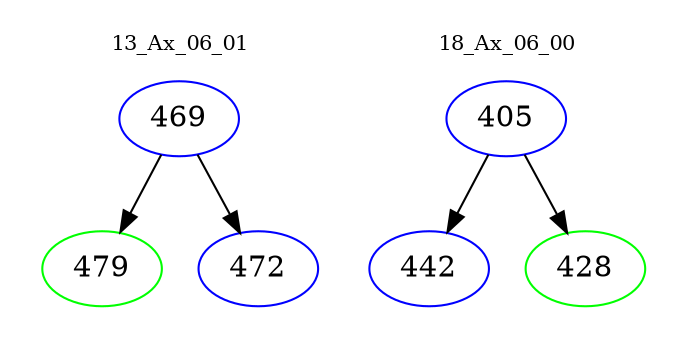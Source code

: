 digraph{
subgraph cluster_0 {
color = white
label = "13_Ax_06_01";
fontsize=10;
T0_469 [label="469", color="blue"]
T0_469 -> T0_479 [color="black"]
T0_479 [label="479", color="green"]
T0_469 -> T0_472 [color="black"]
T0_472 [label="472", color="blue"]
}
subgraph cluster_1 {
color = white
label = "18_Ax_06_00";
fontsize=10;
T1_405 [label="405", color="blue"]
T1_405 -> T1_442 [color="black"]
T1_442 [label="442", color="blue"]
T1_405 -> T1_428 [color="black"]
T1_428 [label="428", color="green"]
}
}
